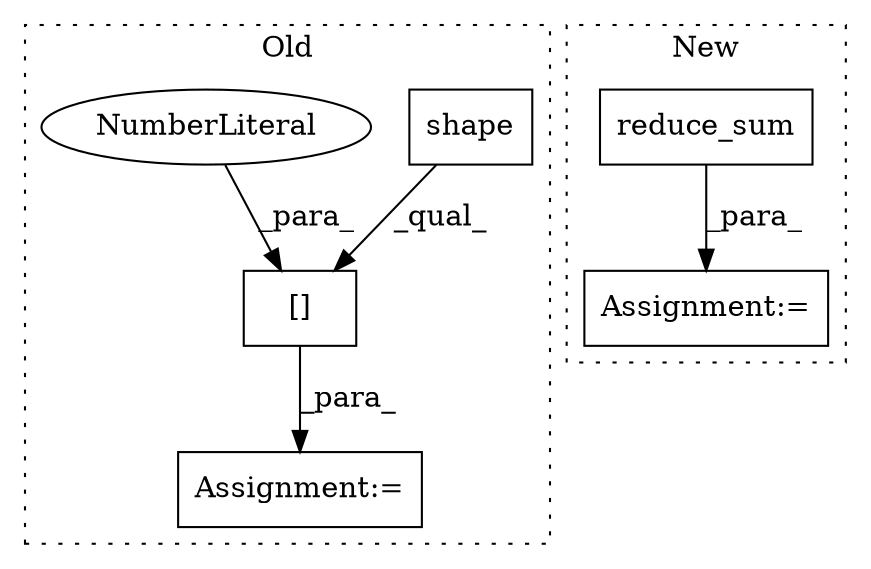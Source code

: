 digraph G {
subgraph cluster0 {
1 [label="shape" a="32" s="2039,2051" l="6,1" shape="box"];
4 [label="[]" a="2" s="2028,2054" l="25,1" shape="box"];
5 [label="NumberLiteral" a="34" s="2053" l="1" shape="ellipse"];
6 [label="Assignment:=" a="7" s="2027" l="1" shape="box"];
label = "Old";
style="dotted";
}
subgraph cluster1 {
2 [label="reduce_sum" a="32" s="2179,2205" l="11,1" shape="box"];
3 [label="Assignment:=" a="7" s="2167" l="1" shape="box"];
label = "New";
style="dotted";
}
1 -> 4 [label="_qual_"];
2 -> 3 [label="_para_"];
4 -> 6 [label="_para_"];
5 -> 4 [label="_para_"];
}